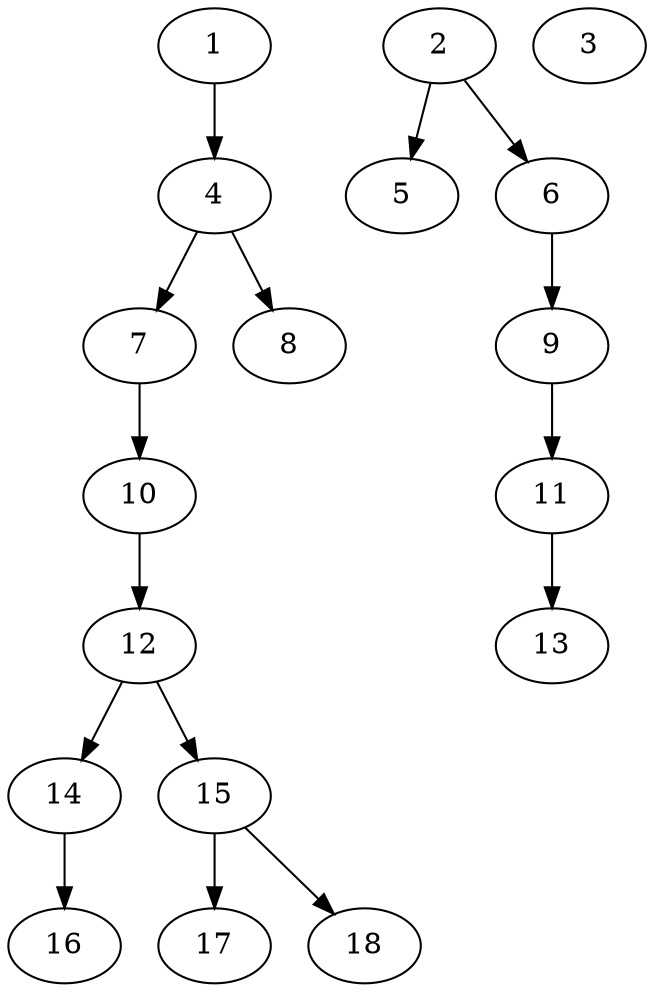 // DAG (tier=1-easy, mode=compute, n=18, ccr=0.282, fat=0.424, density=0.222, regular=0.707, jump=0.058, mindata=262144, maxdata=2097152)
// DAG automatically generated by daggen at Sun Aug 24 16:33:32 2025
// /home/ermia/Project/Environments/daggen/bin/daggen --dot --ccr 0.282 --fat 0.424 --regular 0.707 --density 0.222 --jump 0.058 --mindata 262144 --maxdata 2097152 -n 18 
digraph G {
  1 [size="76203309420782320", alpha="0.13", expect_size="38101654710391160"]
  1 -> 4 [size ="33420348489728"]
  2 [size="740878200808638", alpha="0.04", expect_size="370439100404319"]
  2 -> 5 [size ="13700979228672"]
  2 -> 6 [size ="13700979228672"]
  3 [size="19929958294099436", alpha="0.14", expect_size="9964979147049718"]
  4 [size="4615954228077133824", alpha="0.18", expect_size="2307977114038566912"]
  4 -> 7 [size ="22178439364608"]
  4 -> 8 [size ="22178439364608"]
  5 [size="8662929820175533", alpha="0.19", expect_size="4331464910087766"]
  6 [size="72536922530293648", alpha="0.14", expect_size="36268461265146824"]
  6 -> 9 [size ="29146184941568"]
  7 [size="1169892600799297536", alpha="0.12", expect_size="584946300399648768"]
  7 -> 10 [size ="8882202083328"]
  8 [size="11540195826504822", alpha="0.15", expect_size="5770097913252411"]
  9 [size="7134662233161728000", alpha="0.10", expect_size="3567331116580864000"]
  9 -> 11 [size ="29648696115200"]
  10 [size="232250128432310", alpha="0.02", expect_size="116125064216155"]
  10 -> 12 [size ="15652773429248"]
  11 [size="7021415756726272000", alpha="0.13", expect_size="3510707878363136000"]
  11 -> 13 [size ="29334123315200"]
  12 [size="8512856876977750016", alpha="0.05", expect_size="4256428438488875008"]
  12 -> 14 [size ="33353407397888"]
  12 -> 15 [size ="33353407397888"]
  13 [size="450289692544340", alpha="0.06", expect_size="225144846272170"]
  14 [size="66400952851436608", alpha="0.05", expect_size="33200476425718304"]
  14 -> 16 [size ="25368165613568"]
  15 [size="460662152947830", alpha="0.05", expect_size="230331076473915"]
  15 -> 17 [size ="10447642165248"]
  15 -> 18 [size ="10447642165248"]
  16 [size="4006224323017703424", alpha="0.13", expect_size="2003112161508851712"]
  17 [size="1718568130386770", alpha="0.14", expect_size="859284065193385"]
  18 [size="1795775436551094272", alpha="0.08", expect_size="897887718275547136"]
}